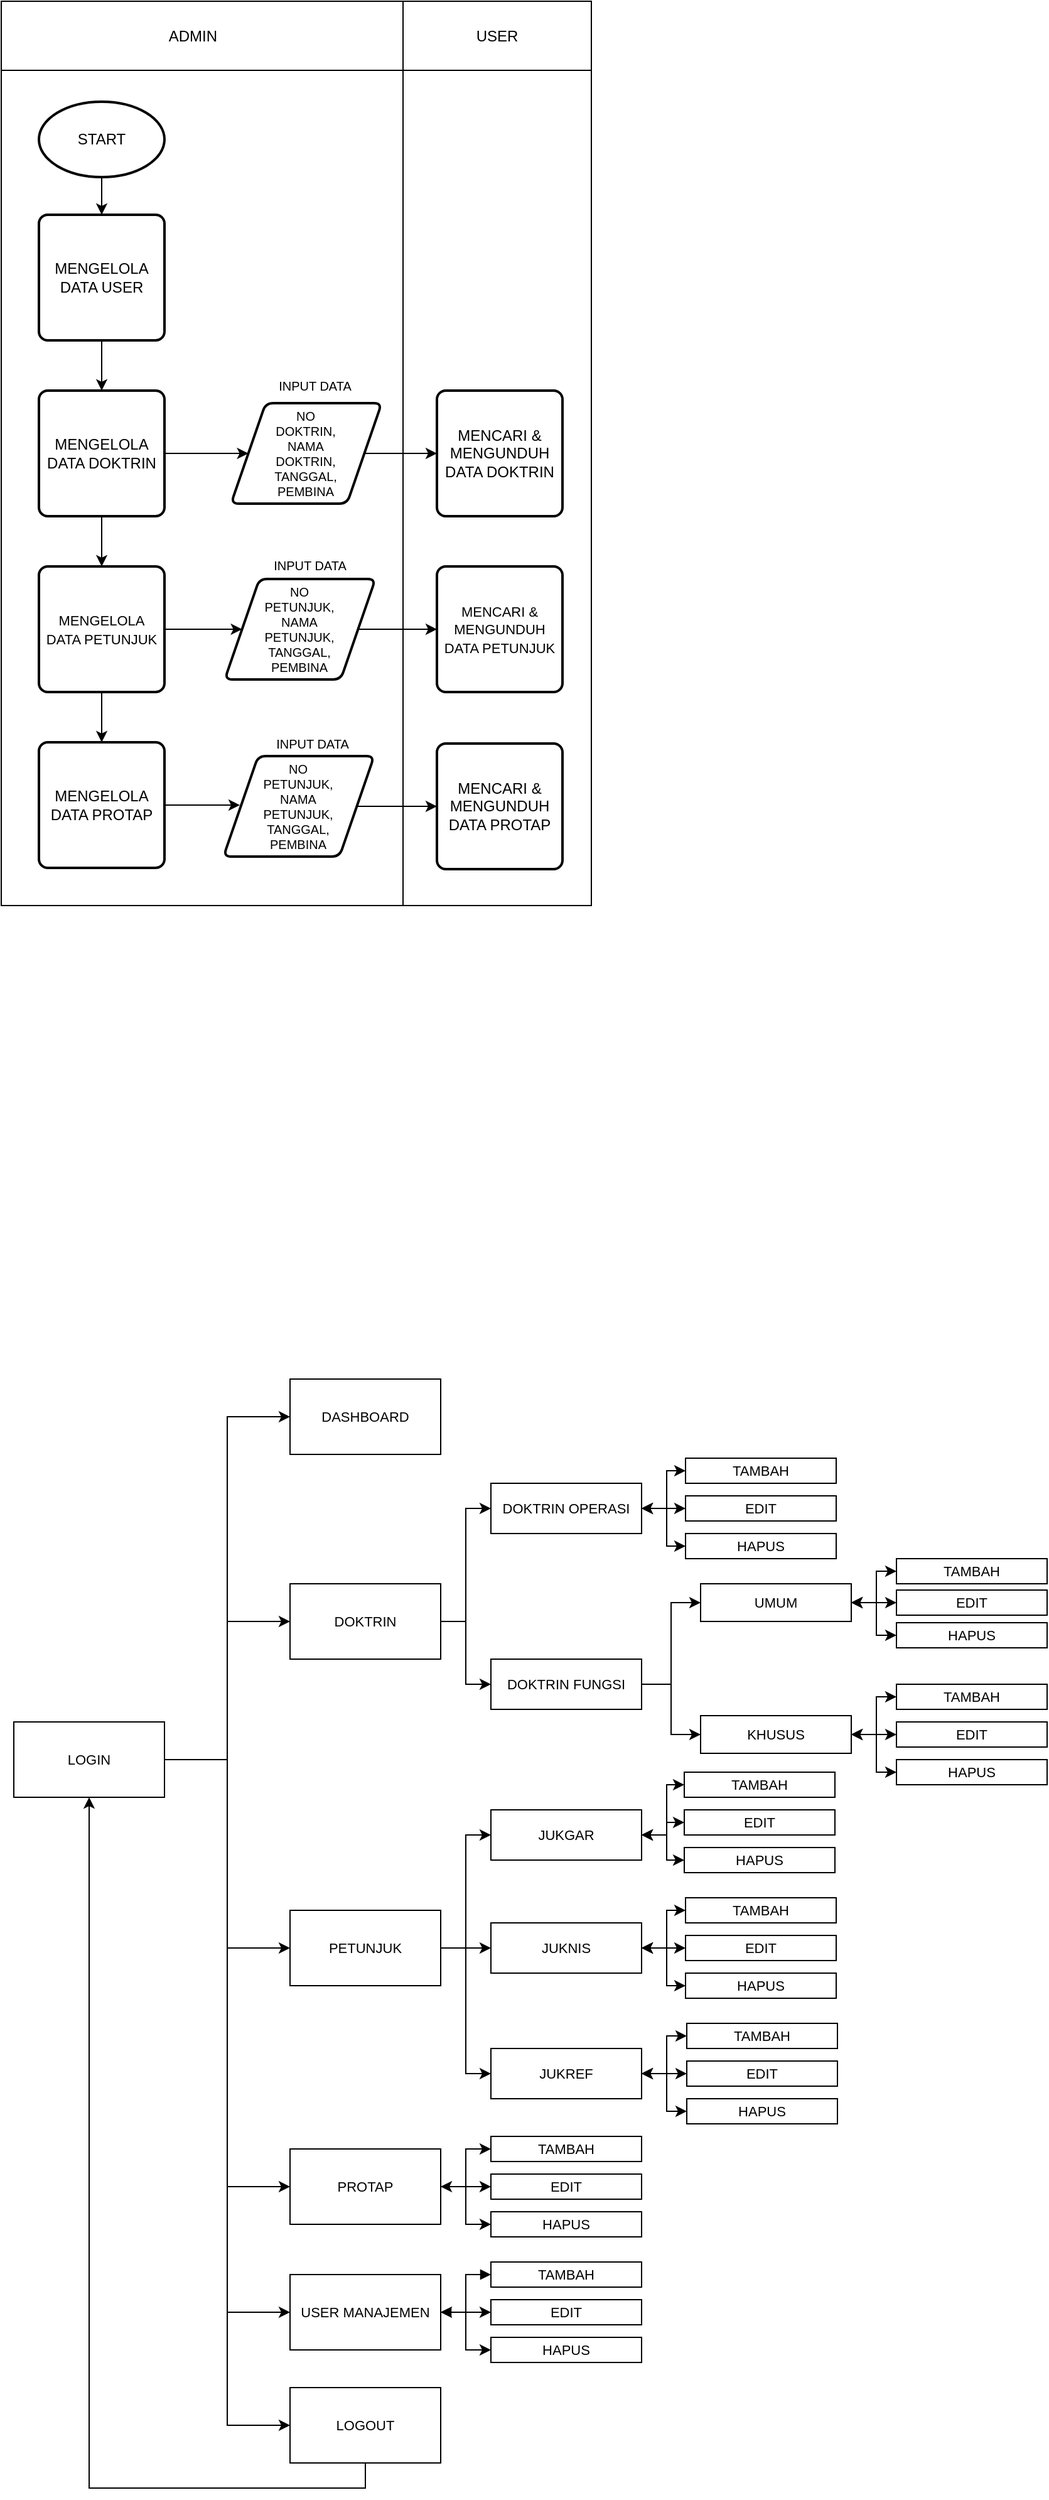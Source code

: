 <mxfile version="19.0.3" type="device"><diagram id="S0LNiFMYStSLmj3qCRkL" name="Page-1"><mxGraphModel dx="2076" dy="1176" grid="1" gridSize="10" guides="1" tooltips="1" connect="1" arrows="1" fold="1" page="1" pageScale="1" pageWidth="827" pageHeight="1169" math="0" shadow="0"><root><mxCell id="0"/><mxCell id="1" parent="0"/><mxCell id="W3dIUYbhrKBDve3n6Vxm-25" value="" style="shape=table;startSize=0;container=1;collapsible=0;childLayout=tableLayout;" vertex="1" parent="1"><mxGeometry x="150" y="260" width="470" height="720" as="geometry"/></mxCell><mxCell id="W3dIUYbhrKBDve3n6Vxm-26" value="" style="shape=tableRow;horizontal=0;startSize=0;swimlaneHead=0;swimlaneBody=0;top=0;left=0;bottom=0;right=0;collapsible=0;dropTarget=0;fillColor=none;points=[[0,0.5],[1,0.5]];portConstraint=eastwest;" vertex="1" parent="W3dIUYbhrKBDve3n6Vxm-25"><mxGeometry width="470" height="55" as="geometry"/></mxCell><mxCell id="W3dIUYbhrKBDve3n6Vxm-27" value="ADMIN&lt;span style=&quot;white-space: pre;&quot;&gt;&#9;&lt;/span&gt;" style="shape=partialRectangle;html=1;whiteSpace=wrap;connectable=0;overflow=hidden;fillColor=none;top=0;left=0;bottom=0;right=0;pointerEvents=1;" vertex="1" parent="W3dIUYbhrKBDve3n6Vxm-26"><mxGeometry width="320" height="55" as="geometry"><mxRectangle width="320" height="55" as="alternateBounds"/></mxGeometry></mxCell><mxCell id="W3dIUYbhrKBDve3n6Vxm-28" value="USER" style="shape=partialRectangle;html=1;whiteSpace=wrap;connectable=0;overflow=hidden;fillColor=none;top=0;left=0;bottom=0;right=0;pointerEvents=1;" vertex="1" parent="W3dIUYbhrKBDve3n6Vxm-26"><mxGeometry x="320" width="150" height="55" as="geometry"><mxRectangle width="150" height="55" as="alternateBounds"/></mxGeometry></mxCell><mxCell id="W3dIUYbhrKBDve3n6Vxm-29" value="" style="shape=tableRow;horizontal=0;startSize=0;swimlaneHead=0;swimlaneBody=0;top=0;left=0;bottom=0;right=0;collapsible=0;dropTarget=0;fillColor=none;points=[[0,0.5],[1,0.5]];portConstraint=eastwest;" vertex="1" parent="W3dIUYbhrKBDve3n6Vxm-25"><mxGeometry y="55" width="470" height="665" as="geometry"/></mxCell><mxCell id="W3dIUYbhrKBDve3n6Vxm-30" value="" style="shape=partialRectangle;html=1;whiteSpace=wrap;connectable=0;overflow=hidden;fillColor=none;top=0;left=0;bottom=0;right=0;pointerEvents=1;" vertex="1" parent="W3dIUYbhrKBDve3n6Vxm-29"><mxGeometry width="320" height="665" as="geometry"><mxRectangle width="320" height="665" as="alternateBounds"/></mxGeometry></mxCell><mxCell id="W3dIUYbhrKBDve3n6Vxm-31" value="" style="shape=partialRectangle;html=1;whiteSpace=wrap;connectable=0;overflow=hidden;fillColor=none;top=0;left=0;bottom=0;right=0;pointerEvents=1;" vertex="1" parent="W3dIUYbhrKBDve3n6Vxm-29"><mxGeometry x="320" width="150" height="665" as="geometry"><mxRectangle width="150" height="665" as="alternateBounds"/></mxGeometry></mxCell><mxCell id="W3dIUYbhrKBDve3n6Vxm-37" style="edgeStyle=orthogonalEdgeStyle;rounded=0;orthogonalLoop=1;jettySize=auto;html=1;exitX=0.5;exitY=1;exitDx=0;exitDy=0;exitPerimeter=0;entryX=0.5;entryY=0;entryDx=0;entryDy=0;" edge="1" parent="1" source="W3dIUYbhrKBDve3n6Vxm-32" target="W3dIUYbhrKBDve3n6Vxm-33"><mxGeometry relative="1" as="geometry"/></mxCell><mxCell id="W3dIUYbhrKBDve3n6Vxm-32" value="START" style="strokeWidth=2;html=1;shape=mxgraph.flowchart.start_1;whiteSpace=wrap;" vertex="1" parent="1"><mxGeometry x="180" y="340" width="100" height="60" as="geometry"/></mxCell><mxCell id="W3dIUYbhrKBDve3n6Vxm-38" style="edgeStyle=orthogonalEdgeStyle;rounded=0;orthogonalLoop=1;jettySize=auto;html=1;exitX=0.5;exitY=1;exitDx=0;exitDy=0;entryX=0.5;entryY=0;entryDx=0;entryDy=0;" edge="1" parent="1" source="W3dIUYbhrKBDve3n6Vxm-33" target="W3dIUYbhrKBDve3n6Vxm-34"><mxGeometry relative="1" as="geometry"/></mxCell><mxCell id="W3dIUYbhrKBDve3n6Vxm-33" value="MENGELOLA DATA USER" style="rounded=1;whiteSpace=wrap;html=1;absoluteArcSize=1;arcSize=14;strokeWidth=2;" vertex="1" parent="1"><mxGeometry x="180" y="430" width="100" height="100" as="geometry"/></mxCell><mxCell id="W3dIUYbhrKBDve3n6Vxm-39" style="edgeStyle=orthogonalEdgeStyle;rounded=0;orthogonalLoop=1;jettySize=auto;html=1;exitX=0.5;exitY=1;exitDx=0;exitDy=0;entryX=0.5;entryY=0;entryDx=0;entryDy=0;" edge="1" parent="1" source="W3dIUYbhrKBDve3n6Vxm-34" target="W3dIUYbhrKBDve3n6Vxm-35"><mxGeometry relative="1" as="geometry"/></mxCell><mxCell id="W3dIUYbhrKBDve3n6Vxm-42" style="edgeStyle=orthogonalEdgeStyle;rounded=0;orthogonalLoop=1;jettySize=auto;html=1;exitX=1;exitY=0.5;exitDx=0;exitDy=0;entryX=0;entryY=0.5;entryDx=0;entryDy=0;fontSize=11;" edge="1" parent="1" source="W3dIUYbhrKBDve3n6Vxm-34" target="W3dIUYbhrKBDve3n6Vxm-41"><mxGeometry relative="1" as="geometry"/></mxCell><mxCell id="W3dIUYbhrKBDve3n6Vxm-34" value="MENGELOLA DATA DOKTRIN" style="rounded=1;whiteSpace=wrap;html=1;absoluteArcSize=1;arcSize=14;strokeWidth=2;" vertex="1" parent="1"><mxGeometry x="180" y="570" width="100" height="100" as="geometry"/></mxCell><mxCell id="W3dIUYbhrKBDve3n6Vxm-40" style="edgeStyle=orthogonalEdgeStyle;rounded=0;orthogonalLoop=1;jettySize=auto;html=1;exitX=0.5;exitY=1;exitDx=0;exitDy=0;entryX=0.5;entryY=0;entryDx=0;entryDy=0;" edge="1" parent="1" source="W3dIUYbhrKBDve3n6Vxm-35" target="W3dIUYbhrKBDve3n6Vxm-36"><mxGeometry relative="1" as="geometry"/></mxCell><mxCell id="W3dIUYbhrKBDve3n6Vxm-48" style="edgeStyle=orthogonalEdgeStyle;rounded=0;orthogonalLoop=1;jettySize=auto;html=1;exitX=1;exitY=0.5;exitDx=0;exitDy=0;fontSize=10;" edge="1" parent="1" source="W3dIUYbhrKBDve3n6Vxm-35" target="W3dIUYbhrKBDve3n6Vxm-46"><mxGeometry relative="1" as="geometry"/></mxCell><mxCell id="W3dIUYbhrKBDve3n6Vxm-35" value="&lt;font style=&quot;font-size: 11px;&quot;&gt;MENGELOLA DATA PETUNJUK&lt;/font&gt;" style="rounded=1;whiteSpace=wrap;html=1;absoluteArcSize=1;arcSize=14;strokeWidth=2;" vertex="1" parent="1"><mxGeometry x="180" y="710" width="100" height="100" as="geometry"/></mxCell><mxCell id="W3dIUYbhrKBDve3n6Vxm-52" style="edgeStyle=orthogonalEdgeStyle;rounded=0;orthogonalLoop=1;jettySize=auto;html=1;exitX=1;exitY=0.5;exitDx=0;exitDy=0;fontSize=10;" edge="1" parent="1" source="W3dIUYbhrKBDve3n6Vxm-36"><mxGeometry relative="1" as="geometry"><mxPoint x="340" y="900" as="targetPoint"/></mxGeometry></mxCell><mxCell id="W3dIUYbhrKBDve3n6Vxm-36" value="MENGELOLA DATA PROTAP" style="rounded=1;whiteSpace=wrap;html=1;absoluteArcSize=1;arcSize=14;strokeWidth=2;" vertex="1" parent="1"><mxGeometry x="180" y="850" width="100" height="100" as="geometry"/></mxCell><mxCell id="W3dIUYbhrKBDve3n6Vxm-59" style="edgeStyle=orthogonalEdgeStyle;rounded=0;orthogonalLoop=1;jettySize=auto;html=1;exitX=1;exitY=0.5;exitDx=0;exitDy=0;fontSize=10;" edge="1" parent="1" source="W3dIUYbhrKBDve3n6Vxm-41" target="W3dIUYbhrKBDve3n6Vxm-53"><mxGeometry relative="1" as="geometry"/></mxCell><mxCell id="W3dIUYbhrKBDve3n6Vxm-41" value="" style="shape=parallelogram;html=1;strokeWidth=2;perimeter=parallelogramPerimeter;whiteSpace=wrap;rounded=1;arcSize=12;size=0.23;fontSize=11;padding=10;container=1;" vertex="1" parent="1"><mxGeometry x="333" y="580" width="120" height="80" as="geometry"/></mxCell><mxCell id="W3dIUYbhrKBDve3n6Vxm-43" value="&lt;font style=&quot;font-size: 10px;&quot;&gt;NO DOKTRIN, NAMA DOKTRIN, TANGGAL, PEMBINA&lt;/font&gt;" style="text;html=1;strokeColor=none;fillColor=none;align=center;verticalAlign=middle;whiteSpace=wrap;rounded=0;fontSize=2;" vertex="1" parent="W3dIUYbhrKBDve3n6Vxm-41"><mxGeometry x="27.273" y="25" width="65.455" height="30" as="geometry"/></mxCell><mxCell id="W3dIUYbhrKBDve3n6Vxm-44" value="INPUT DATA" style="text;html=1;strokeColor=none;fillColor=none;align=center;verticalAlign=middle;whiteSpace=wrap;rounded=0;fontSize=10;" vertex="1" parent="1"><mxGeometry x="365" y="551" width="70" height="30" as="geometry"/></mxCell><mxCell id="W3dIUYbhrKBDve3n6Vxm-45" value="INPUT DATA" style="text;html=1;strokeColor=none;fillColor=none;align=center;verticalAlign=middle;whiteSpace=wrap;rounded=0;fontSize=10;" vertex="1" parent="1"><mxGeometry x="361" y="694" width="70" height="30" as="geometry"/></mxCell><mxCell id="W3dIUYbhrKBDve3n6Vxm-57" style="edgeStyle=orthogonalEdgeStyle;rounded=0;orthogonalLoop=1;jettySize=auto;html=1;exitX=1;exitY=0.5;exitDx=0;exitDy=0;entryX=0;entryY=0.5;entryDx=0;entryDy=0;fontSize=10;" edge="1" parent="1" source="W3dIUYbhrKBDve3n6Vxm-46" target="W3dIUYbhrKBDve3n6Vxm-54"><mxGeometry relative="1" as="geometry"/></mxCell><mxCell id="W3dIUYbhrKBDve3n6Vxm-46" value="" style="shape=parallelogram;html=1;strokeWidth=2;perimeter=parallelogramPerimeter;whiteSpace=wrap;rounded=1;arcSize=12;size=0.23;fontSize=11;padding=10;container=1;" vertex="1" parent="1"><mxGeometry x="328" y="720" width="120" height="80" as="geometry"/></mxCell><mxCell id="W3dIUYbhrKBDve3n6Vxm-47" value="&lt;font style=&quot;font-size: 10px;&quot;&gt;NO PETUNJUK, NAMA PETUNJUK, TANGGAL, PEMBINA&lt;/font&gt;" style="text;html=1;strokeColor=none;fillColor=none;align=center;verticalAlign=middle;whiteSpace=wrap;rounded=0;fontSize=2;" vertex="1" parent="W3dIUYbhrKBDve3n6Vxm-46"><mxGeometry x="27.273" y="25" width="65.455" height="30" as="geometry"/></mxCell><mxCell id="W3dIUYbhrKBDve3n6Vxm-58" style="edgeStyle=orthogonalEdgeStyle;rounded=0;orthogonalLoop=1;jettySize=auto;html=1;exitX=1;exitY=0.5;exitDx=0;exitDy=0;entryX=0;entryY=0.5;entryDx=0;entryDy=0;fontSize=10;" edge="1" parent="1" source="W3dIUYbhrKBDve3n6Vxm-49" target="W3dIUYbhrKBDve3n6Vxm-55"><mxGeometry relative="1" as="geometry"/></mxCell><mxCell id="W3dIUYbhrKBDve3n6Vxm-49" value="" style="shape=parallelogram;html=1;strokeWidth=2;perimeter=parallelogramPerimeter;whiteSpace=wrap;rounded=1;arcSize=12;size=0.23;fontSize=11;padding=10;container=1;" vertex="1" parent="1"><mxGeometry x="327" y="861" width="120" height="80" as="geometry"/></mxCell><mxCell id="W3dIUYbhrKBDve3n6Vxm-50" value="&lt;font style=&quot;font-size: 10px;&quot;&gt;NO PETUNJUK, NAMA PETUNJUK, TANGGAL, PEMBINA&lt;/font&gt;" style="text;html=1;strokeColor=none;fillColor=none;align=center;verticalAlign=middle;whiteSpace=wrap;rounded=0;fontSize=2;" vertex="1" parent="W3dIUYbhrKBDve3n6Vxm-49"><mxGeometry x="27.273" y="25" width="65.455" height="30" as="geometry"/></mxCell><mxCell id="W3dIUYbhrKBDve3n6Vxm-51" value="INPUT DATA" style="text;html=1;strokeColor=none;fillColor=none;align=center;verticalAlign=middle;whiteSpace=wrap;rounded=0;fontSize=10;" vertex="1" parent="W3dIUYbhrKBDve3n6Vxm-49"><mxGeometry x="36" y="-25" width="70" height="30" as="geometry"/></mxCell><mxCell id="W3dIUYbhrKBDve3n6Vxm-53" value="MENCARI &amp;amp; MENGUNDUH DATA DOKTRIN" style="rounded=1;whiteSpace=wrap;html=1;absoluteArcSize=1;arcSize=14;strokeWidth=2;" vertex="1" parent="1"><mxGeometry x="497" y="570" width="100" height="100" as="geometry"/></mxCell><mxCell id="W3dIUYbhrKBDve3n6Vxm-54" value="&lt;font style=&quot;font-size: 11px;&quot;&gt;MENCARI &amp;amp; MENGUNDUH DATA PETUNJUK&lt;/font&gt;" style="rounded=1;whiteSpace=wrap;html=1;absoluteArcSize=1;arcSize=14;strokeWidth=2;" vertex="1" parent="1"><mxGeometry x="497" y="710" width="100" height="100" as="geometry"/></mxCell><mxCell id="W3dIUYbhrKBDve3n6Vxm-55" value="MENCARI &amp;amp; MENGUNDUH DATA PROTAP" style="rounded=1;whiteSpace=wrap;html=1;absoluteArcSize=1;arcSize=14;strokeWidth=2;" vertex="1" parent="1"><mxGeometry x="497" y="851" width="100" height="100" as="geometry"/></mxCell><mxCell id="W3dIUYbhrKBDve3n6Vxm-158" value="" style="group" vertex="1" connectable="0" parent="1"><mxGeometry x="160" y="1357" width="823" height="863" as="geometry"/></mxCell><mxCell id="W3dIUYbhrKBDve3n6Vxm-60" value="LOGIN" style="rounded=0;whiteSpace=wrap;html=1;fontSize=11;fillColor=default;" vertex="1" parent="W3dIUYbhrKBDve3n6Vxm-158"><mxGeometry y="273" width="120" height="60" as="geometry"/></mxCell><mxCell id="W3dIUYbhrKBDve3n6Vxm-61" value="DASHBOARD" style="rounded=0;whiteSpace=wrap;html=1;fontSize=11;fillColor=default;" vertex="1" parent="W3dIUYbhrKBDve3n6Vxm-158"><mxGeometry x="220" width="120" height="60" as="geometry"/></mxCell><mxCell id="W3dIUYbhrKBDve3n6Vxm-148" style="edgeStyle=orthogonalEdgeStyle;rounded=0;orthogonalLoop=1;jettySize=auto;html=1;exitX=1;exitY=0.5;exitDx=0;exitDy=0;entryX=0;entryY=0.5;entryDx=0;entryDy=0;fontSize=11;startArrow=none;startFill=0;" edge="1" parent="W3dIUYbhrKBDve3n6Vxm-158" source="W3dIUYbhrKBDve3n6Vxm-60" target="W3dIUYbhrKBDve3n6Vxm-61"><mxGeometry relative="1" as="geometry"/></mxCell><mxCell id="W3dIUYbhrKBDve3n6Vxm-62" value="DOKTRIN" style="rounded=0;whiteSpace=wrap;html=1;fontSize=11;fillColor=default;" vertex="1" parent="W3dIUYbhrKBDve3n6Vxm-158"><mxGeometry x="220" y="163" width="120" height="60" as="geometry"/></mxCell><mxCell id="W3dIUYbhrKBDve3n6Vxm-149" style="edgeStyle=orthogonalEdgeStyle;rounded=0;orthogonalLoop=1;jettySize=auto;html=1;exitX=1;exitY=0.5;exitDx=0;exitDy=0;entryX=0;entryY=0.5;entryDx=0;entryDy=0;fontSize=11;startArrow=none;startFill=0;" edge="1" parent="W3dIUYbhrKBDve3n6Vxm-158" source="W3dIUYbhrKBDve3n6Vxm-60" target="W3dIUYbhrKBDve3n6Vxm-62"><mxGeometry relative="1" as="geometry"/></mxCell><mxCell id="W3dIUYbhrKBDve3n6Vxm-63" value="PETUNJUK" style="rounded=0;whiteSpace=wrap;html=1;fontSize=11;fillColor=default;" vertex="1" parent="W3dIUYbhrKBDve3n6Vxm-158"><mxGeometry x="220" y="423" width="120" height="60" as="geometry"/></mxCell><mxCell id="W3dIUYbhrKBDve3n6Vxm-150" style="edgeStyle=orthogonalEdgeStyle;rounded=0;orthogonalLoop=1;jettySize=auto;html=1;exitX=1;exitY=0.5;exitDx=0;exitDy=0;entryX=0;entryY=0.5;entryDx=0;entryDy=0;fontSize=11;startArrow=none;startFill=0;" edge="1" parent="W3dIUYbhrKBDve3n6Vxm-158" source="W3dIUYbhrKBDve3n6Vxm-60" target="W3dIUYbhrKBDve3n6Vxm-63"><mxGeometry relative="1" as="geometry"/></mxCell><mxCell id="W3dIUYbhrKBDve3n6Vxm-154" style="edgeStyle=orthogonalEdgeStyle;rounded=0;orthogonalLoop=1;jettySize=auto;html=1;exitX=0.5;exitY=1;exitDx=0;exitDy=0;fontSize=11;startArrow=none;startFill=0;" edge="1" parent="W3dIUYbhrKBDve3n6Vxm-158" source="W3dIUYbhrKBDve3n6Vxm-66" target="W3dIUYbhrKBDve3n6Vxm-60"><mxGeometry relative="1" as="geometry"/></mxCell><mxCell id="W3dIUYbhrKBDve3n6Vxm-66" value="LOGOUT" style="rounded=0;whiteSpace=wrap;html=1;fontSize=11;fillColor=default;" vertex="1" parent="W3dIUYbhrKBDve3n6Vxm-158"><mxGeometry x="220" y="803" width="120" height="60" as="geometry"/></mxCell><mxCell id="W3dIUYbhrKBDve3n6Vxm-153" style="edgeStyle=orthogonalEdgeStyle;rounded=0;orthogonalLoop=1;jettySize=auto;html=1;exitX=1;exitY=0.5;exitDx=0;exitDy=0;entryX=0;entryY=0.5;entryDx=0;entryDy=0;fontSize=11;startArrow=none;startFill=0;" edge="1" parent="W3dIUYbhrKBDve3n6Vxm-158" source="W3dIUYbhrKBDve3n6Vxm-60" target="W3dIUYbhrKBDve3n6Vxm-66"><mxGeometry relative="1" as="geometry"/></mxCell><mxCell id="W3dIUYbhrKBDve3n6Vxm-80" value="DOKTRIN OPERASI" style="rounded=0;whiteSpace=wrap;html=1;fontSize=11;fillColor=default;" vertex="1" parent="W3dIUYbhrKBDve3n6Vxm-158"><mxGeometry x="380" y="83" width="120" height="40" as="geometry"/></mxCell><mxCell id="W3dIUYbhrKBDve3n6Vxm-82" style="edgeStyle=orthogonalEdgeStyle;rounded=0;orthogonalLoop=1;jettySize=auto;html=1;exitX=1;exitY=0.5;exitDx=0;exitDy=0;entryX=0;entryY=0.5;entryDx=0;entryDy=0;fontSize=11;startArrow=none;startFill=0;" edge="1" parent="W3dIUYbhrKBDve3n6Vxm-158" source="W3dIUYbhrKBDve3n6Vxm-62" target="W3dIUYbhrKBDve3n6Vxm-80"><mxGeometry relative="1" as="geometry"/></mxCell><mxCell id="W3dIUYbhrKBDve3n6Vxm-81" value="DOKTRIN FUNGSI" style="rounded=0;whiteSpace=wrap;html=1;fontSize=11;fillColor=default;" vertex="1" parent="W3dIUYbhrKBDve3n6Vxm-158"><mxGeometry x="380" y="223" width="120" height="40" as="geometry"/></mxCell><mxCell id="W3dIUYbhrKBDve3n6Vxm-83" style="edgeStyle=orthogonalEdgeStyle;rounded=0;orthogonalLoop=1;jettySize=auto;html=1;exitX=1;exitY=0.5;exitDx=0;exitDy=0;entryX=0;entryY=0.5;entryDx=0;entryDy=0;fontSize=11;startArrow=none;startFill=0;" edge="1" parent="W3dIUYbhrKBDve3n6Vxm-158" source="W3dIUYbhrKBDve3n6Vxm-62" target="W3dIUYbhrKBDve3n6Vxm-81"><mxGeometry relative="1" as="geometry"/></mxCell><mxCell id="W3dIUYbhrKBDve3n6Vxm-85" value="UMUM" style="rounded=0;whiteSpace=wrap;html=1;fontSize=11;fillColor=default;" vertex="1" parent="W3dIUYbhrKBDve3n6Vxm-158"><mxGeometry x="547" y="163" width="120" height="30" as="geometry"/></mxCell><mxCell id="W3dIUYbhrKBDve3n6Vxm-106" style="edgeStyle=orthogonalEdgeStyle;rounded=0;orthogonalLoop=1;jettySize=auto;html=1;exitX=1;exitY=0.5;exitDx=0;exitDy=0;entryX=0;entryY=0.5;entryDx=0;entryDy=0;fontSize=11;startArrow=none;startFill=0;" edge="1" parent="W3dIUYbhrKBDve3n6Vxm-158" source="W3dIUYbhrKBDve3n6Vxm-81" target="W3dIUYbhrKBDve3n6Vxm-85"><mxGeometry relative="1" as="geometry"/></mxCell><mxCell id="W3dIUYbhrKBDve3n6Vxm-86" value="KHUSUS" style="rounded=0;whiteSpace=wrap;html=1;fontSize=11;fillColor=default;" vertex="1" parent="W3dIUYbhrKBDve3n6Vxm-158"><mxGeometry x="547" y="268" width="120" height="30" as="geometry"/></mxCell><mxCell id="W3dIUYbhrKBDve3n6Vxm-107" style="edgeStyle=orthogonalEdgeStyle;rounded=0;orthogonalLoop=1;jettySize=auto;html=1;exitX=1;exitY=0.5;exitDx=0;exitDy=0;entryX=0;entryY=0.5;entryDx=0;entryDy=0;fontSize=11;startArrow=none;startFill=0;" edge="1" parent="W3dIUYbhrKBDve3n6Vxm-158" source="W3dIUYbhrKBDve3n6Vxm-81" target="W3dIUYbhrKBDve3n6Vxm-86"><mxGeometry relative="1" as="geometry"/></mxCell><mxCell id="W3dIUYbhrKBDve3n6Vxm-87" value="TAMBAH" style="rounded=0;whiteSpace=wrap;html=1;fontSize=11;fillColor=default;" vertex="1" parent="W3dIUYbhrKBDve3n6Vxm-158"><mxGeometry x="535" y="63" width="120" height="20" as="geometry"/></mxCell><mxCell id="W3dIUYbhrKBDve3n6Vxm-145" style="edgeStyle=orthogonalEdgeStyle;rounded=0;orthogonalLoop=1;jettySize=auto;html=1;exitX=1;exitY=0.5;exitDx=0;exitDy=0;entryX=0;entryY=0.5;entryDx=0;entryDy=0;fontSize=11;startArrow=classic;startFill=1;" edge="1" parent="W3dIUYbhrKBDve3n6Vxm-158" source="W3dIUYbhrKBDve3n6Vxm-80" target="W3dIUYbhrKBDve3n6Vxm-87"><mxGeometry relative="1" as="geometry"/></mxCell><mxCell id="W3dIUYbhrKBDve3n6Vxm-88" value="EDIT" style="rounded=0;whiteSpace=wrap;html=1;fontSize=11;fillColor=default;" vertex="1" parent="W3dIUYbhrKBDve3n6Vxm-158"><mxGeometry x="535" y="93" width="120" height="20" as="geometry"/></mxCell><mxCell id="W3dIUYbhrKBDve3n6Vxm-146" style="edgeStyle=orthogonalEdgeStyle;rounded=0;orthogonalLoop=1;jettySize=auto;html=1;exitX=1;exitY=0.5;exitDx=0;exitDy=0;entryX=0;entryY=0.5;entryDx=0;entryDy=0;fontSize=11;startArrow=classic;startFill=1;" edge="1" parent="W3dIUYbhrKBDve3n6Vxm-158" source="W3dIUYbhrKBDve3n6Vxm-80" target="W3dIUYbhrKBDve3n6Vxm-88"><mxGeometry relative="1" as="geometry"/></mxCell><mxCell id="W3dIUYbhrKBDve3n6Vxm-89" value="HAPUS" style="rounded=0;whiteSpace=wrap;html=1;fontSize=11;fillColor=default;" vertex="1" parent="W3dIUYbhrKBDve3n6Vxm-158"><mxGeometry x="535" y="123" width="120" height="20" as="geometry"/></mxCell><mxCell id="W3dIUYbhrKBDve3n6Vxm-147" style="edgeStyle=orthogonalEdgeStyle;rounded=0;orthogonalLoop=1;jettySize=auto;html=1;exitX=1;exitY=0.5;exitDx=0;exitDy=0;fontSize=11;startArrow=classic;startFill=1;" edge="1" parent="W3dIUYbhrKBDve3n6Vxm-158" source="W3dIUYbhrKBDve3n6Vxm-80" target="W3dIUYbhrKBDve3n6Vxm-89"><mxGeometry relative="1" as="geometry"/></mxCell><mxCell id="W3dIUYbhrKBDve3n6Vxm-100" value="&lt;font style=&quot;font-size: 11px;&quot;&gt;TAMBAH&lt;/font&gt;" style="rounded=0;whiteSpace=wrap;html=1;fontSize=11;fillColor=default;" vertex="1" parent="W3dIUYbhrKBDve3n6Vxm-158"><mxGeometry x="703" y="143" width="120" height="20" as="geometry"/></mxCell><mxCell id="W3dIUYbhrKBDve3n6Vxm-138" style="edgeStyle=orthogonalEdgeStyle;rounded=0;orthogonalLoop=1;jettySize=auto;html=1;exitX=1;exitY=0.5;exitDx=0;exitDy=0;fontSize=11;startArrow=classic;startFill=1;" edge="1" parent="W3dIUYbhrKBDve3n6Vxm-158" source="W3dIUYbhrKBDve3n6Vxm-85" target="W3dIUYbhrKBDve3n6Vxm-100"><mxGeometry relative="1" as="geometry"/></mxCell><mxCell id="W3dIUYbhrKBDve3n6Vxm-101" value="EDIT" style="rounded=0;whiteSpace=wrap;html=1;fontSize=11;fillColor=default;" vertex="1" parent="W3dIUYbhrKBDve3n6Vxm-158"><mxGeometry x="703" y="168" width="120" height="20" as="geometry"/></mxCell><mxCell id="W3dIUYbhrKBDve3n6Vxm-139" style="edgeStyle=orthogonalEdgeStyle;rounded=0;orthogonalLoop=1;jettySize=auto;html=1;exitX=1;exitY=0.5;exitDx=0;exitDy=0;fontSize=11;startArrow=classic;startFill=1;" edge="1" parent="W3dIUYbhrKBDve3n6Vxm-158" source="W3dIUYbhrKBDve3n6Vxm-85" target="W3dIUYbhrKBDve3n6Vxm-101"><mxGeometry relative="1" as="geometry"/></mxCell><mxCell id="W3dIUYbhrKBDve3n6Vxm-102" value="HAPUS" style="rounded=0;whiteSpace=wrap;html=1;fontSize=11;fillColor=default;" vertex="1" parent="W3dIUYbhrKBDve3n6Vxm-158"><mxGeometry x="703" y="194" width="120" height="20" as="geometry"/></mxCell><mxCell id="W3dIUYbhrKBDve3n6Vxm-140" style="edgeStyle=orthogonalEdgeStyle;rounded=0;orthogonalLoop=1;jettySize=auto;html=1;exitX=1;exitY=0.5;exitDx=0;exitDy=0;entryX=0;entryY=0.5;entryDx=0;entryDy=0;fontSize=11;startArrow=classic;startFill=1;" edge="1" parent="W3dIUYbhrKBDve3n6Vxm-158" source="W3dIUYbhrKBDve3n6Vxm-85" target="W3dIUYbhrKBDve3n6Vxm-102"><mxGeometry relative="1" as="geometry"/></mxCell><mxCell id="W3dIUYbhrKBDve3n6Vxm-103" value="TAMBAH" style="rounded=0;whiteSpace=wrap;html=1;fontSize=11;fillColor=default;" vertex="1" parent="W3dIUYbhrKBDve3n6Vxm-158"><mxGeometry x="703" y="243" width="120" height="20" as="geometry"/></mxCell><mxCell id="W3dIUYbhrKBDve3n6Vxm-142" style="edgeStyle=orthogonalEdgeStyle;rounded=0;orthogonalLoop=1;jettySize=auto;html=1;exitX=1;exitY=0.5;exitDx=0;exitDy=0;entryX=0;entryY=0.5;entryDx=0;entryDy=0;fontSize=11;startArrow=classic;startFill=1;" edge="1" parent="W3dIUYbhrKBDve3n6Vxm-158" source="W3dIUYbhrKBDve3n6Vxm-86" target="W3dIUYbhrKBDve3n6Vxm-103"><mxGeometry relative="1" as="geometry"/></mxCell><mxCell id="W3dIUYbhrKBDve3n6Vxm-104" value="EDIT" style="rounded=0;whiteSpace=wrap;html=1;fontSize=11;fillColor=default;" vertex="1" parent="W3dIUYbhrKBDve3n6Vxm-158"><mxGeometry x="703" y="273" width="120" height="20" as="geometry"/></mxCell><mxCell id="W3dIUYbhrKBDve3n6Vxm-143" style="edgeStyle=orthogonalEdgeStyle;rounded=0;orthogonalLoop=1;jettySize=auto;html=1;exitX=1;exitY=0.5;exitDx=0;exitDy=0;fontSize=11;startArrow=classic;startFill=1;" edge="1" parent="W3dIUYbhrKBDve3n6Vxm-158" source="W3dIUYbhrKBDve3n6Vxm-86" target="W3dIUYbhrKBDve3n6Vxm-104"><mxGeometry relative="1" as="geometry"/></mxCell><mxCell id="W3dIUYbhrKBDve3n6Vxm-105" value="HAPUS" style="rounded=0;whiteSpace=wrap;html=1;fontSize=11;fillColor=default;" vertex="1" parent="W3dIUYbhrKBDve3n6Vxm-158"><mxGeometry x="703" y="303" width="120" height="20" as="geometry"/></mxCell><mxCell id="W3dIUYbhrKBDve3n6Vxm-144" style="edgeStyle=orthogonalEdgeStyle;rounded=0;orthogonalLoop=1;jettySize=auto;html=1;exitX=1;exitY=0.5;exitDx=0;exitDy=0;entryX=0;entryY=0.5;entryDx=0;entryDy=0;fontSize=11;startArrow=classic;startFill=1;" edge="1" parent="W3dIUYbhrKBDve3n6Vxm-158" source="W3dIUYbhrKBDve3n6Vxm-86" target="W3dIUYbhrKBDve3n6Vxm-105"><mxGeometry relative="1" as="geometry"/></mxCell><mxCell id="W3dIUYbhrKBDve3n6Vxm-109" value="" style="group" vertex="1" connectable="0" parent="W3dIUYbhrKBDve3n6Vxm-158"><mxGeometry x="220" y="703" width="280" height="80" as="geometry"/></mxCell><mxCell id="W3dIUYbhrKBDve3n6Vxm-65" value="USER MANAJEMEN" style="rounded=0;whiteSpace=wrap;html=1;fontSize=11;fillColor=default;" vertex="1" parent="W3dIUYbhrKBDve3n6Vxm-109"><mxGeometry y="10" width="120" height="60" as="geometry"/></mxCell><mxCell id="W3dIUYbhrKBDve3n6Vxm-77" style="edgeStyle=orthogonalEdgeStyle;rounded=0;orthogonalLoop=1;jettySize=auto;html=1;exitX=0;exitY=0.5;exitDx=0;exitDy=0;entryX=1;entryY=0.5;entryDx=0;entryDy=0;fontSize=11;startArrow=block;startFill=1;" edge="1" parent="W3dIUYbhrKBDve3n6Vxm-109" source="W3dIUYbhrKBDve3n6Vxm-68" target="W3dIUYbhrKBDve3n6Vxm-65"><mxGeometry relative="1" as="geometry"/></mxCell><mxCell id="W3dIUYbhrKBDve3n6Vxm-68" value="TAMBAH" style="rounded=0;whiteSpace=wrap;html=1;fontSize=11;fillColor=default;" vertex="1" parent="W3dIUYbhrKBDve3n6Vxm-109"><mxGeometry x="160" width="120" height="20" as="geometry"/></mxCell><mxCell id="W3dIUYbhrKBDve3n6Vxm-69" value="EDIT" style="rounded=0;whiteSpace=wrap;html=1;fontSize=11;fillColor=default;" vertex="1" parent="W3dIUYbhrKBDve3n6Vxm-109"><mxGeometry x="160" y="30" width="120" height="20" as="geometry"/></mxCell><mxCell id="W3dIUYbhrKBDve3n6Vxm-72" style="edgeStyle=orthogonalEdgeStyle;rounded=0;orthogonalLoop=1;jettySize=auto;html=1;exitX=1;exitY=0.5;exitDx=0;exitDy=0;entryX=0;entryY=0.5;entryDx=0;entryDy=0;fontSize=11;startArrow=block;startFill=1;" edge="1" parent="W3dIUYbhrKBDve3n6Vxm-109" source="W3dIUYbhrKBDve3n6Vxm-65" target="W3dIUYbhrKBDve3n6Vxm-69"><mxGeometry relative="1" as="geometry"/></mxCell><mxCell id="W3dIUYbhrKBDve3n6Vxm-70" value="HAPUS" style="rounded=0;whiteSpace=wrap;html=1;fontSize=11;fillColor=default;" vertex="1" parent="W3dIUYbhrKBDve3n6Vxm-109"><mxGeometry x="160" y="60" width="120" height="20" as="geometry"/></mxCell><mxCell id="W3dIUYbhrKBDve3n6Vxm-79" style="edgeStyle=orthogonalEdgeStyle;rounded=0;orthogonalLoop=1;jettySize=auto;html=1;exitX=1;exitY=0.5;exitDx=0;exitDy=0;entryX=0;entryY=0.5;entryDx=0;entryDy=0;fontSize=11;startArrow=none;startFill=0;" edge="1" parent="W3dIUYbhrKBDve3n6Vxm-109" source="W3dIUYbhrKBDve3n6Vxm-65" target="W3dIUYbhrKBDve3n6Vxm-70"><mxGeometry relative="1" as="geometry"/></mxCell><mxCell id="W3dIUYbhrKBDve3n6Vxm-152" style="edgeStyle=orthogonalEdgeStyle;rounded=0;orthogonalLoop=1;jettySize=auto;html=1;exitX=1;exitY=0.5;exitDx=0;exitDy=0;entryX=0;entryY=0.5;entryDx=0;entryDy=0;fontSize=11;startArrow=none;startFill=0;" edge="1" parent="W3dIUYbhrKBDve3n6Vxm-158" source="W3dIUYbhrKBDve3n6Vxm-60" target="W3dIUYbhrKBDve3n6Vxm-65"><mxGeometry relative="1" as="geometry"/></mxCell><mxCell id="W3dIUYbhrKBDve3n6Vxm-110" value="JUKGAR" style="rounded=0;whiteSpace=wrap;html=1;fontSize=11;fillColor=default;" vertex="1" parent="W3dIUYbhrKBDve3n6Vxm-158"><mxGeometry x="380" y="343" width="120" height="40" as="geometry"/></mxCell><mxCell id="W3dIUYbhrKBDve3n6Vxm-155" style="edgeStyle=orthogonalEdgeStyle;rounded=0;orthogonalLoop=1;jettySize=auto;html=1;exitX=1;exitY=0.5;exitDx=0;exitDy=0;entryX=0;entryY=0.5;entryDx=0;entryDy=0;fontSize=11;startArrow=none;startFill=0;" edge="1" parent="W3dIUYbhrKBDve3n6Vxm-158" source="W3dIUYbhrKBDve3n6Vxm-63" target="W3dIUYbhrKBDve3n6Vxm-110"><mxGeometry relative="1" as="geometry"/></mxCell><mxCell id="W3dIUYbhrKBDve3n6Vxm-111" value="JUKNIS" style="rounded=0;whiteSpace=wrap;html=1;fontSize=11;fillColor=default;" vertex="1" parent="W3dIUYbhrKBDve3n6Vxm-158"><mxGeometry x="380" y="433" width="120" height="40" as="geometry"/></mxCell><mxCell id="W3dIUYbhrKBDve3n6Vxm-156" style="edgeStyle=orthogonalEdgeStyle;rounded=0;orthogonalLoop=1;jettySize=auto;html=1;exitX=1;exitY=0.5;exitDx=0;exitDy=0;fontSize=11;startArrow=none;startFill=0;" edge="1" parent="W3dIUYbhrKBDve3n6Vxm-158" source="W3dIUYbhrKBDve3n6Vxm-63" target="W3dIUYbhrKBDve3n6Vxm-111"><mxGeometry relative="1" as="geometry"/></mxCell><mxCell id="W3dIUYbhrKBDve3n6Vxm-112" value="JUKREF" style="rounded=0;whiteSpace=wrap;html=1;fontSize=11;fillColor=default;" vertex="1" parent="W3dIUYbhrKBDve3n6Vxm-158"><mxGeometry x="380" y="533" width="120" height="40" as="geometry"/></mxCell><mxCell id="W3dIUYbhrKBDve3n6Vxm-157" style="edgeStyle=orthogonalEdgeStyle;rounded=0;orthogonalLoop=1;jettySize=auto;html=1;exitX=1;exitY=0.5;exitDx=0;exitDy=0;entryX=0;entryY=0.5;entryDx=0;entryDy=0;fontSize=11;startArrow=none;startFill=0;" edge="1" parent="W3dIUYbhrKBDve3n6Vxm-158" source="W3dIUYbhrKBDve3n6Vxm-63" target="W3dIUYbhrKBDve3n6Vxm-112"><mxGeometry relative="1" as="geometry"/></mxCell><mxCell id="W3dIUYbhrKBDve3n6Vxm-113" value="&lt;font style=&quot;font-size: 11px;&quot;&gt;TAMBAH&lt;/font&gt;" style="rounded=0;whiteSpace=wrap;html=1;fontSize=11;fillColor=default;" vertex="1" parent="W3dIUYbhrKBDve3n6Vxm-158"><mxGeometry x="534" y="313" width="120" height="20" as="geometry"/></mxCell><mxCell id="W3dIUYbhrKBDve3n6Vxm-128" style="edgeStyle=orthogonalEdgeStyle;rounded=0;orthogonalLoop=1;jettySize=auto;html=1;exitX=1;exitY=0.5;exitDx=0;exitDy=0;entryX=0;entryY=0.5;entryDx=0;entryDy=0;fontSize=11;startArrow=classic;startFill=1;" edge="1" parent="W3dIUYbhrKBDve3n6Vxm-158" source="W3dIUYbhrKBDve3n6Vxm-110" target="W3dIUYbhrKBDve3n6Vxm-113"><mxGeometry relative="1" as="geometry"/></mxCell><mxCell id="W3dIUYbhrKBDve3n6Vxm-114" value="EDIT" style="rounded=0;whiteSpace=wrap;html=1;fontSize=11;fillColor=default;" vertex="1" parent="W3dIUYbhrKBDve3n6Vxm-158"><mxGeometry x="534" y="343" width="120" height="20" as="geometry"/></mxCell><mxCell id="W3dIUYbhrKBDve3n6Vxm-129" style="edgeStyle=orthogonalEdgeStyle;rounded=0;orthogonalLoop=1;jettySize=auto;html=1;exitX=1;exitY=0.5;exitDx=0;exitDy=0;fontSize=11;startArrow=classic;startFill=1;" edge="1" parent="W3dIUYbhrKBDve3n6Vxm-158" source="W3dIUYbhrKBDve3n6Vxm-110" target="W3dIUYbhrKBDve3n6Vxm-114"><mxGeometry relative="1" as="geometry"/></mxCell><mxCell id="W3dIUYbhrKBDve3n6Vxm-115" value="HAPUS" style="rounded=0;whiteSpace=wrap;html=1;fontSize=11;fillColor=default;" vertex="1" parent="W3dIUYbhrKBDve3n6Vxm-158"><mxGeometry x="534" y="373" width="120" height="20" as="geometry"/></mxCell><mxCell id="W3dIUYbhrKBDve3n6Vxm-130" style="edgeStyle=orthogonalEdgeStyle;rounded=0;orthogonalLoop=1;jettySize=auto;html=1;exitX=1;exitY=0.5;exitDx=0;exitDy=0;fontSize=11;startArrow=classic;startFill=1;" edge="1" parent="W3dIUYbhrKBDve3n6Vxm-158" source="W3dIUYbhrKBDve3n6Vxm-110" target="W3dIUYbhrKBDve3n6Vxm-115"><mxGeometry relative="1" as="geometry"/></mxCell><mxCell id="W3dIUYbhrKBDve3n6Vxm-116" value="&lt;font style=&quot;font-size: 11px;&quot;&gt;TAMBAH&lt;/font&gt;" style="rounded=0;whiteSpace=wrap;html=1;fontSize=11;fillColor=default;" vertex="1" parent="W3dIUYbhrKBDve3n6Vxm-158"><mxGeometry x="535" y="413" width="120" height="20" as="geometry"/></mxCell><mxCell id="W3dIUYbhrKBDve3n6Vxm-131" style="edgeStyle=orthogonalEdgeStyle;rounded=0;orthogonalLoop=1;jettySize=auto;html=1;exitX=1;exitY=0.5;exitDx=0;exitDy=0;entryX=0;entryY=0.5;entryDx=0;entryDy=0;fontSize=11;startArrow=classic;startFill=1;" edge="1" parent="W3dIUYbhrKBDve3n6Vxm-158" source="W3dIUYbhrKBDve3n6Vxm-111" target="W3dIUYbhrKBDve3n6Vxm-116"><mxGeometry relative="1" as="geometry"/></mxCell><mxCell id="W3dIUYbhrKBDve3n6Vxm-117" value="EDIT" style="rounded=0;whiteSpace=wrap;html=1;fontSize=11;fillColor=default;" vertex="1" parent="W3dIUYbhrKBDve3n6Vxm-158"><mxGeometry x="535" y="443" width="120" height="20" as="geometry"/></mxCell><mxCell id="W3dIUYbhrKBDve3n6Vxm-132" style="edgeStyle=orthogonalEdgeStyle;rounded=0;orthogonalLoop=1;jettySize=auto;html=1;exitX=1;exitY=0.5;exitDx=0;exitDy=0;fontSize=11;startArrow=classic;startFill=1;" edge="1" parent="W3dIUYbhrKBDve3n6Vxm-158" source="W3dIUYbhrKBDve3n6Vxm-111" target="W3dIUYbhrKBDve3n6Vxm-117"><mxGeometry relative="1" as="geometry"/></mxCell><mxCell id="W3dIUYbhrKBDve3n6Vxm-118" value="HAPUS" style="rounded=0;whiteSpace=wrap;html=1;fontSize=11;fillColor=default;" vertex="1" parent="W3dIUYbhrKBDve3n6Vxm-158"><mxGeometry x="535" y="473" width="120" height="20" as="geometry"/></mxCell><mxCell id="W3dIUYbhrKBDve3n6Vxm-133" style="edgeStyle=orthogonalEdgeStyle;rounded=0;orthogonalLoop=1;jettySize=auto;html=1;exitX=1;exitY=0.5;exitDx=0;exitDy=0;entryX=0;entryY=0.5;entryDx=0;entryDy=0;fontSize=11;startArrow=classic;startFill=1;" edge="1" parent="W3dIUYbhrKBDve3n6Vxm-158" source="W3dIUYbhrKBDve3n6Vxm-111" target="W3dIUYbhrKBDve3n6Vxm-118"><mxGeometry relative="1" as="geometry"/></mxCell><mxCell id="W3dIUYbhrKBDve3n6Vxm-119" value="&lt;font style=&quot;font-size: 11px;&quot;&gt;TAMBAH&lt;/font&gt;" style="rounded=0;whiteSpace=wrap;html=1;fontSize=11;fillColor=default;" vertex="1" parent="W3dIUYbhrKBDve3n6Vxm-158"><mxGeometry x="536" y="513" width="120" height="20" as="geometry"/></mxCell><mxCell id="W3dIUYbhrKBDve3n6Vxm-134" style="edgeStyle=orthogonalEdgeStyle;rounded=0;orthogonalLoop=1;jettySize=auto;html=1;exitX=1;exitY=0.5;exitDx=0;exitDy=0;fontSize=11;startArrow=classic;startFill=1;" edge="1" parent="W3dIUYbhrKBDve3n6Vxm-158" source="W3dIUYbhrKBDve3n6Vxm-112" target="W3dIUYbhrKBDve3n6Vxm-119"><mxGeometry relative="1" as="geometry"/></mxCell><mxCell id="W3dIUYbhrKBDve3n6Vxm-120" value="EDIT" style="rounded=0;whiteSpace=wrap;html=1;fontSize=11;fillColor=default;" vertex="1" parent="W3dIUYbhrKBDve3n6Vxm-158"><mxGeometry x="536" y="543" width="120" height="20" as="geometry"/></mxCell><mxCell id="W3dIUYbhrKBDve3n6Vxm-135" style="edgeStyle=orthogonalEdgeStyle;rounded=0;orthogonalLoop=1;jettySize=auto;html=1;exitX=1;exitY=0.5;exitDx=0;exitDy=0;fontSize=11;startArrow=classic;startFill=1;" edge="1" parent="W3dIUYbhrKBDve3n6Vxm-158" source="W3dIUYbhrKBDve3n6Vxm-112" target="W3dIUYbhrKBDve3n6Vxm-120"><mxGeometry relative="1" as="geometry"/></mxCell><mxCell id="W3dIUYbhrKBDve3n6Vxm-121" value="HAPUS" style="rounded=0;whiteSpace=wrap;html=1;fontSize=11;fillColor=default;" vertex="1" parent="W3dIUYbhrKBDve3n6Vxm-158"><mxGeometry x="536" y="573" width="120" height="20" as="geometry"/></mxCell><mxCell id="W3dIUYbhrKBDve3n6Vxm-136" style="edgeStyle=orthogonalEdgeStyle;rounded=0;orthogonalLoop=1;jettySize=auto;html=1;exitX=1;exitY=0.5;exitDx=0;exitDy=0;fontSize=11;startArrow=classic;startFill=1;" edge="1" parent="W3dIUYbhrKBDve3n6Vxm-158" source="W3dIUYbhrKBDve3n6Vxm-112" target="W3dIUYbhrKBDve3n6Vxm-121"><mxGeometry relative="1" as="geometry"/></mxCell><mxCell id="W3dIUYbhrKBDve3n6Vxm-137" value="" style="group" vertex="1" connectable="0" parent="W3dIUYbhrKBDve3n6Vxm-158"><mxGeometry x="220" y="603" width="280" height="80" as="geometry"/></mxCell><mxCell id="W3dIUYbhrKBDve3n6Vxm-64" value="PROTAP" style="rounded=0;whiteSpace=wrap;html=1;fontSize=11;fillColor=default;" vertex="1" parent="W3dIUYbhrKBDve3n6Vxm-137"><mxGeometry y="10" width="120" height="60" as="geometry"/></mxCell><mxCell id="W3dIUYbhrKBDve3n6Vxm-122" value="TAMBAH" style="rounded=0;whiteSpace=wrap;html=1;fontSize=11;fillColor=default;" vertex="1" parent="W3dIUYbhrKBDve3n6Vxm-137"><mxGeometry x="160" width="120" height="20" as="geometry"/></mxCell><mxCell id="W3dIUYbhrKBDve3n6Vxm-125" style="edgeStyle=orthogonalEdgeStyle;rounded=0;orthogonalLoop=1;jettySize=auto;html=1;exitX=1;exitY=0.5;exitDx=0;exitDy=0;entryX=0;entryY=0.5;entryDx=0;entryDy=0;fontSize=11;startArrow=none;startFill=0;" edge="1" parent="W3dIUYbhrKBDve3n6Vxm-137" source="W3dIUYbhrKBDve3n6Vxm-64" target="W3dIUYbhrKBDve3n6Vxm-122"><mxGeometry relative="1" as="geometry"/></mxCell><mxCell id="W3dIUYbhrKBDve3n6Vxm-123" value="EDIT" style="rounded=0;whiteSpace=wrap;html=1;fontSize=11;fillColor=default;" vertex="1" parent="W3dIUYbhrKBDve3n6Vxm-137"><mxGeometry x="160" y="30" width="120" height="20" as="geometry"/></mxCell><mxCell id="W3dIUYbhrKBDve3n6Vxm-126" style="edgeStyle=orthogonalEdgeStyle;rounded=0;orthogonalLoop=1;jettySize=auto;html=1;exitX=1;exitY=0.5;exitDx=0;exitDy=0;fontSize=11;startArrow=none;startFill=0;" edge="1" parent="W3dIUYbhrKBDve3n6Vxm-137" source="W3dIUYbhrKBDve3n6Vxm-64" target="W3dIUYbhrKBDve3n6Vxm-123"><mxGeometry relative="1" as="geometry"/></mxCell><mxCell id="W3dIUYbhrKBDve3n6Vxm-124" value="HAPUS" style="rounded=0;whiteSpace=wrap;html=1;fontSize=11;fillColor=default;" vertex="1" parent="W3dIUYbhrKBDve3n6Vxm-137"><mxGeometry x="160" y="60" width="120" height="20" as="geometry"/></mxCell><mxCell id="W3dIUYbhrKBDve3n6Vxm-127" style="edgeStyle=orthogonalEdgeStyle;rounded=0;orthogonalLoop=1;jettySize=auto;html=1;exitX=1;exitY=0.5;exitDx=0;exitDy=0;fontSize=11;startArrow=classic;startFill=1;" edge="1" parent="W3dIUYbhrKBDve3n6Vxm-137" source="W3dIUYbhrKBDve3n6Vxm-64" target="W3dIUYbhrKBDve3n6Vxm-124"><mxGeometry relative="1" as="geometry"/></mxCell><mxCell id="W3dIUYbhrKBDve3n6Vxm-151" style="edgeStyle=orthogonalEdgeStyle;rounded=0;orthogonalLoop=1;jettySize=auto;html=1;exitX=1;exitY=0.5;exitDx=0;exitDy=0;entryX=0;entryY=0.5;entryDx=0;entryDy=0;fontSize=11;startArrow=none;startFill=0;" edge="1" parent="W3dIUYbhrKBDve3n6Vxm-158" source="W3dIUYbhrKBDve3n6Vxm-60" target="W3dIUYbhrKBDve3n6Vxm-64"><mxGeometry relative="1" as="geometry"/></mxCell></root></mxGraphModel></diagram></mxfile>